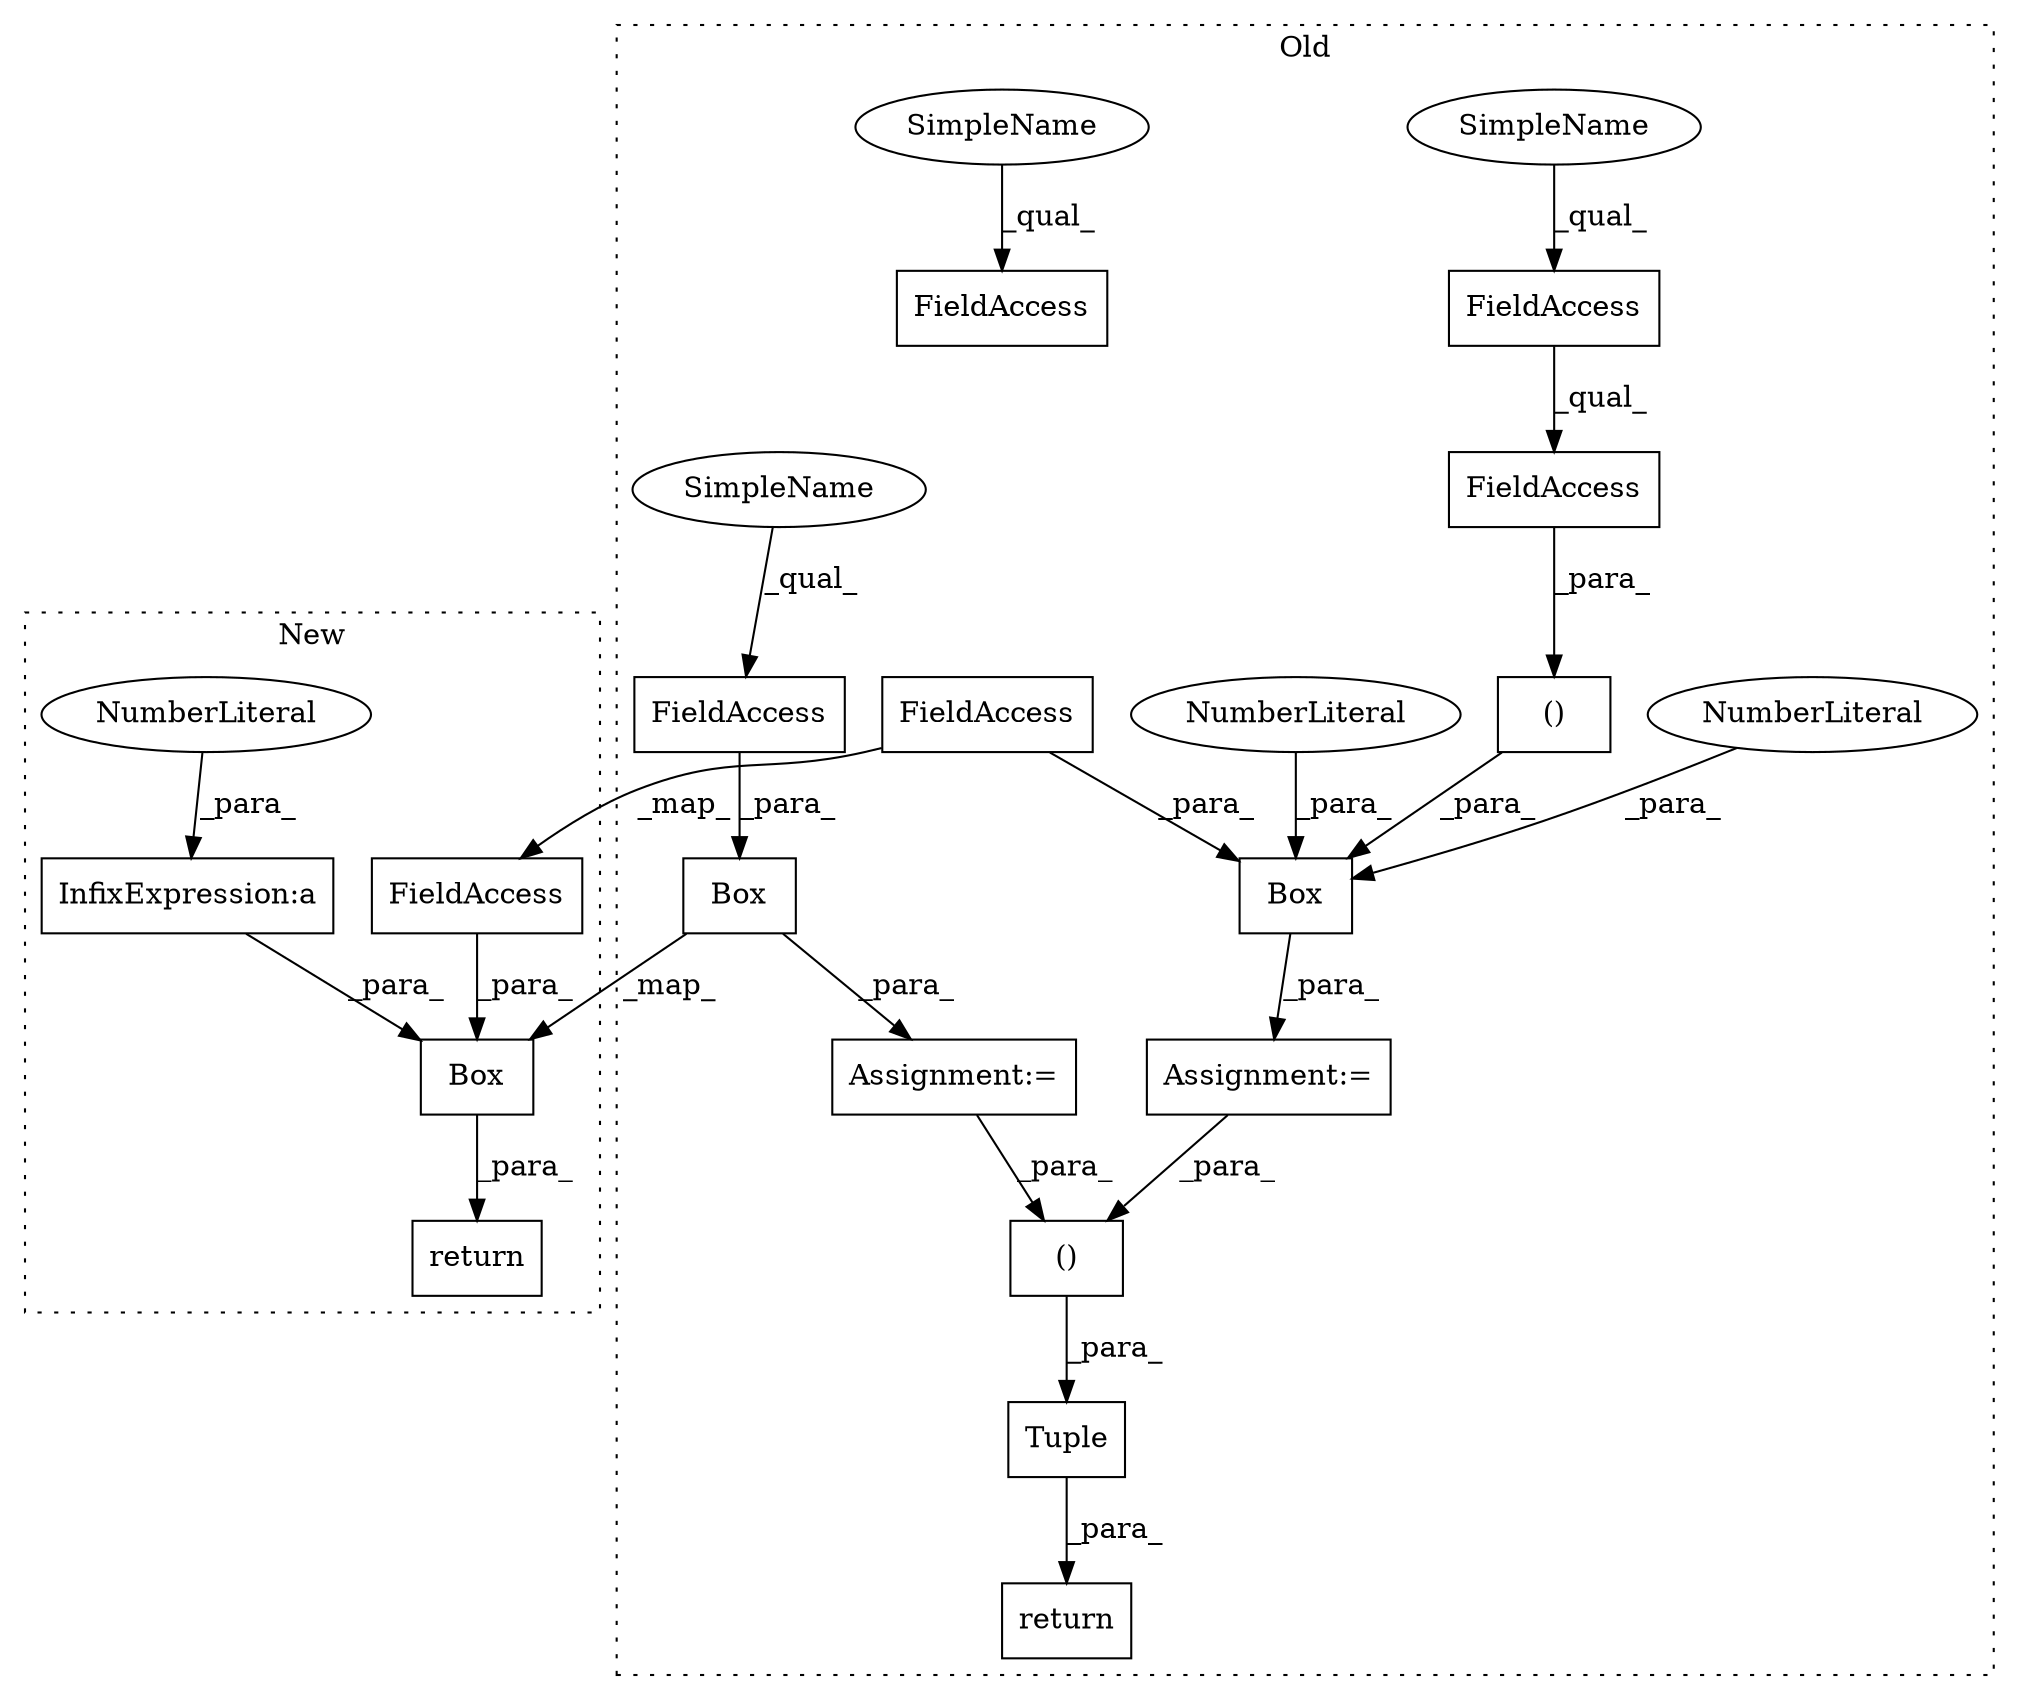 digraph G {
subgraph cluster0 {
1 [label="Tuple" a="32" s="1683,1732" l="11,2" shape="box"];
3 [label="return" a="41" s="1676" l="7" shape="box"];
4 [label="Assignment:=" a="7" s="1409" l="1" shape="box"];
5 [label="Assignment:=" a="7" s="1588" l="1" shape="box"];
6 [label="()" a="106" s="1604" l="50" shape="box"];
7 [label="Box" a="32" s="1589,1669" l="4,1" shape="box"];
8 [label="NumberLiteral" a="34" s="1593" l="3" shape="ellipse"];
9 [label="Box" a="32" s="1410,1488" l="4,1" shape="box"];
11 [label="()" a="106" s="1694" l="38" shape="box"];
14 [label="FieldAccess" a="22" s="1475" l="13" shape="box"];
15 [label="FieldAccess" a="22" s="1628" l="26" shape="box"];
16 [label="NumberLiteral" a="34" s="1597" l="1" shape="ellipse"];
17 [label="FieldAccess" a="22" s="1628" l="13" shape="box"];
18 [label="FieldAccess" a="22" s="1656" l="13" shape="box"];
20 [label="FieldAccess" a="22" s="1537" l="13" shape="box"];
21 [label="SimpleName" a="42" s="1628" l="4" shape="ellipse"];
22 [label="SimpleName" a="42" s="1537" l="4" shape="ellipse"];
23 [label="SimpleName" a="42" s="1475" l="5" shape="ellipse"];
label = "Old";
style="dotted";
}
subgraph cluster1 {
2 [label="return" a="41" s="1301" l="7" shape="box"];
10 [label="Box" a="32" s="1308,1392" l="4,1" shape="box"];
12 [label="InfixExpression:a" a="27" s="1347" l="3" shape="box"];
13 [label="NumberLiteral" a="34" s="1346" l="1" shape="ellipse"];
19 [label="FieldAccess" a="22" s="1379" l="13" shape="box"];
label = "New";
style="dotted";
}
1 -> 3 [label="_para_"];
4 -> 11 [label="_para_"];
5 -> 11 [label="_para_"];
6 -> 7 [label="_para_"];
7 -> 5 [label="_para_"];
8 -> 7 [label="_para_"];
9 -> 4 [label="_para_"];
9 -> 10 [label="_map_"];
10 -> 2 [label="_para_"];
11 -> 1 [label="_para_"];
12 -> 10 [label="_para_"];
13 -> 12 [label="_para_"];
14 -> 9 [label="_para_"];
15 -> 6 [label="_para_"];
16 -> 7 [label="_para_"];
17 -> 15 [label="_qual_"];
18 -> 19 [label="_map_"];
18 -> 7 [label="_para_"];
19 -> 10 [label="_para_"];
21 -> 17 [label="_qual_"];
22 -> 20 [label="_qual_"];
23 -> 14 [label="_qual_"];
}